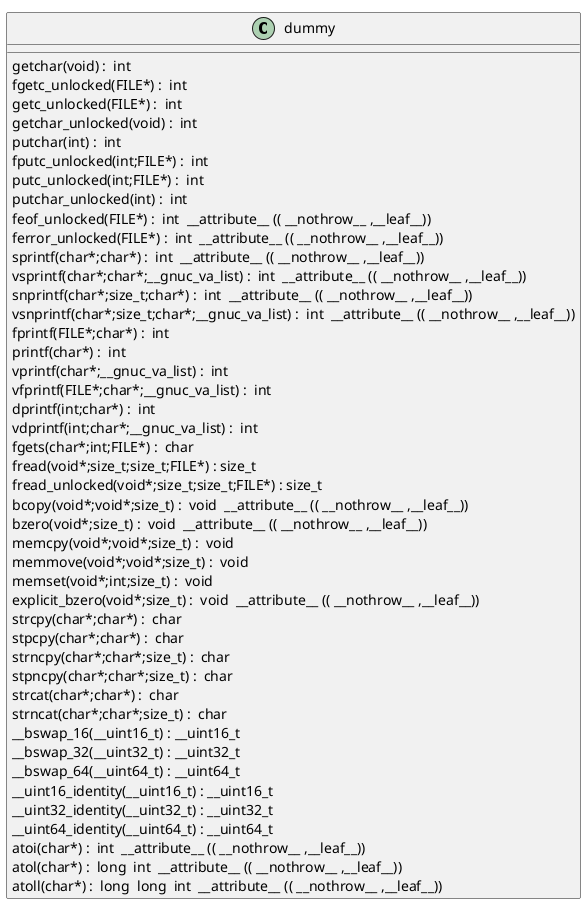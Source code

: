 @startuml
!pragma layout smetana
class dummy {
getchar(void) :  int  [[[./../.././qc/apps/gendsa.c.html#762]]]
fgetc_unlocked(FILE*) :  int  [[[./../.././qc/apps/gendsa.c.html#771]]]
getc_unlocked(FILE*) :  int  [[[./../.././qc/apps/gendsa.c.html#781]]]
getchar_unlocked(void) :  int  [[[./../.././qc/apps/gendsa.c.html#788]]]
putchar(int) :  int  [[[./../.././qc/apps/gendsa.c.html#797]]]
fputc_unlocked(int;FILE*) :  int  [[[./../.././qc/apps/gendsa.c.html#806]]]
putc_unlocked(int;FILE*) :  int  [[[./../.././qc/apps/gendsa.c.html#816]]]
putchar_unlocked(int) :  int  [[[./../.././qc/apps/gendsa.c.html#823]]]
feof_unlocked(FILE*) :  int  __attribute__ (( __nothrow__ ,__leaf__)) [[[./../.././qc/apps/gendsa.c.html#829]]]
ferror_unlocked(FILE*) :  int  __attribute__ (( __nothrow__ ,__leaf__)) [[[./../.././qc/apps/gendsa.c.html#836]]]
sprintf(char*;char*) :  int  __attribute__ (( __nothrow__ ,__leaf__)) [[[./../.././qc/apps/gendsa.c.html#855]]]
vsprintf(char*;char*;__gnuc_va_list) :  int  __attribute__ (( __nothrow__ ,__leaf__)) [[[./../.././qc/apps/gendsa.c.html#868]]]
snprintf(char*;size_t;char*) :  int  __attribute__ (( __nothrow__ ,__leaf__)) [[[./../.././qc/apps/gendsa.c.html#887]]]
vsnprintf(char*;size_t;char*;__gnuc_va_list) :  int  __attribute__ (( __nothrow__ ,__leaf__)) [[[./../.././qc/apps/gendsa.c.html#901]]]
fprintf(FILE*;char*) :  int  [[[./../.././qc/apps/gendsa.c.html#922]]]
printf(char*) :  int  [[[./../.././qc/apps/gendsa.c.html#929]]]
vprintf(char*;__gnuc_va_list) :  int  [[[./../.././qc/apps/gendsa.c.html#941]]]
vfprintf(FILE*;char*;__gnuc_va_list) :  int  [[[./../.././qc/apps/gendsa.c.html#951]]]
dprintf(int;char*) :  int  [[[./../.././qc/apps/gendsa.c.html#966]]]
vdprintf(int;char*;__gnuc_va_list) :  int  [[[./../.././qc/apps/gendsa.c.html#977]]]
fgets(char*;int;FILE*) :  char  [[[./../.././qc/apps/gendsa.c.html#996]]]
fread(void*;size_t;size_t;FILE*) : size_t [[[./../.././qc/apps/gendsa.c.html#1022]]]
fread_unlocked(void*;size_t;size_t;FILE*) : size_t [[[./../.././qc/apps/gendsa.c.html#1049]]]
bcopy(void*;void*;size_t) :  void  __attribute__ (( __nothrow__ ,__leaf__)) [[[./../.././qc/apps/gendsa.c.html#1352]]]
bzero(void*;size_t) :  void  __attribute__ (( __nothrow__ ,__leaf__)) [[[./../.././qc/apps/gendsa.c.html#1359]]]
memcpy(void*;void*;size_t) :  void  [[[./../.././qc/apps/gendsa.c.html#1400]]]
memmove(void*;void*;size_t) :  void  [[[./../.././qc/apps/gendsa.c.html#1408]]]
memset(void*;int;size_t) :  void  [[[./../.././qc/apps/gendsa.c.html#1415]]]
explicit_bzero(void*;size_t) :  void  __attribute__ (( __nothrow__ ,__leaf__)) [[[./../.././qc/apps/gendsa.c.html#1428]]]
strcpy(char*;char*) :  char  [[[./../.././qc/apps/gendsa.c.html#1435]]]
stpcpy(char*;char*) :  char  [[[./../.././qc/apps/gendsa.c.html#1442]]]
strncpy(char*;char*;size_t) :  char  [[[./../.././qc/apps/gendsa.c.html#1450]]]
stpncpy(char*;char*;size_t) :  char  [[[./../.././qc/apps/gendsa.c.html#1460]]]
strcat(char*;char*) :  char  [[[./../.././qc/apps/gendsa.c.html#1467]]]
strncat(char*;char*;size_t) :  char  [[[./../.././qc/apps/gendsa.c.html#1474]]]
__bswap_16(__uint16_t) : __uint16_t [[[./../.././qc/apps/gendsa.c.html#1625]]]
__bswap_32(__uint32_t) : __uint32_t [[[./../.././qc/apps/gendsa.c.html#1640]]]
__bswap_64(__uint64_t) : __uint64_t [[[./../.././qc/apps/gendsa.c.html#1650]]]
__uint16_identity(__uint16_t) : __uint16_t [[[./../.././qc/apps/gendsa.c.html#1662]]]
__uint32_identity(__uint32_t) : __uint32_t [[[./../.././qc/apps/gendsa.c.html#1668]]]
__uint64_identity(__uint64_t) : __uint64_t [[[./../.././qc/apps/gendsa.c.html#1674]]]
atoi(char*) :  int  __attribute__ (( __nothrow__ ,__leaf__)) [[[./../.././qc/apps/gendsa.c.html#2482]]]
atol(char*) :  long  int  __attribute__ (( __nothrow__ ,__leaf__)) [[[./../.././qc/apps/gendsa.c.html#2487]]]
atoll(char*) :  long  long  int  __attribute__ (( __nothrow__ ,__leaf__)) [[[./../.././qc/apps/gendsa.c.html#2494]]]
} 
@enduml
